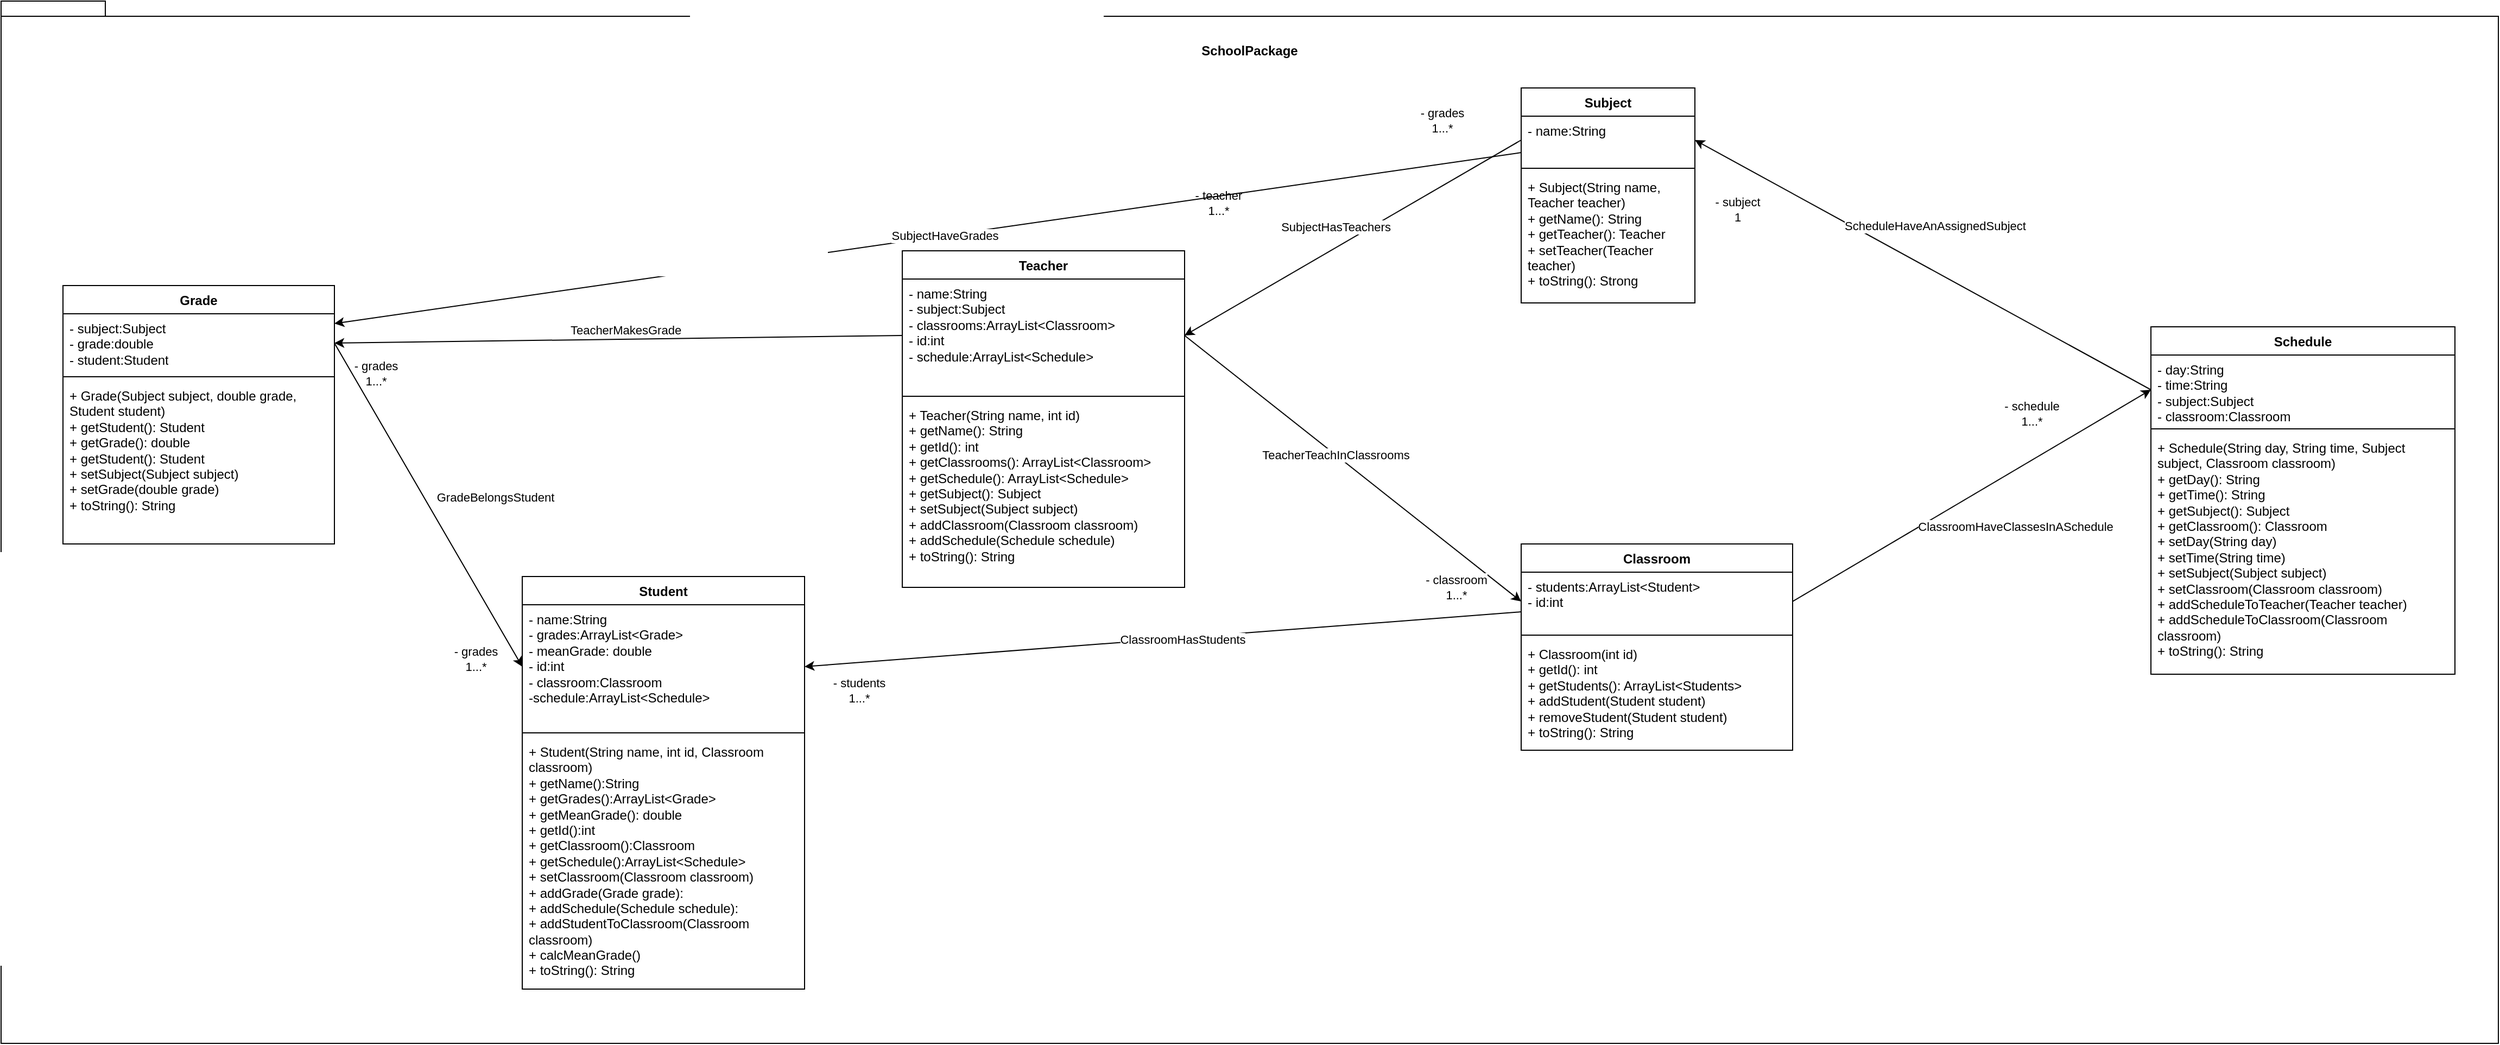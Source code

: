 <mxfile>
    <diagram name="Página-1" id="LkZ_BvBzG33LXQS2Zz2u">
        <mxGraphModel dx="4597" dy="4224" grid="1" gridSize="10" guides="1" tooltips="1" connect="1" arrows="1" fold="1" page="1" pageScale="1" pageWidth="827" pageHeight="1169" math="0" shadow="0">
            <root>
                <mxCell id="0"/>
                <mxCell id="1" parent="0"/>
                <mxCell id="WBmNxw1tUeBrfchPVIIG-1" value="SchoolPackage&lt;div&gt;&lt;br&gt;&lt;/div&gt;&lt;div&gt;&lt;br&gt;&lt;/div&gt;&lt;div&gt;&lt;br&gt;&lt;/div&gt;&lt;div&gt;&lt;br&gt;&lt;/div&gt;&lt;div&gt;&lt;br&gt;&lt;/div&gt;&lt;div&gt;&lt;br&gt;&lt;/div&gt;&lt;div&gt;&lt;br&gt;&lt;/div&gt;&lt;div&gt;&lt;br&gt;&lt;/div&gt;&lt;div&gt;&lt;br&gt;&lt;/div&gt;&lt;div&gt;&lt;br&gt;&lt;/div&gt;&lt;div&gt;&lt;br&gt;&lt;/div&gt;&lt;div&gt;&lt;br&gt;&lt;/div&gt;&lt;div&gt;&lt;br&gt;&lt;/div&gt;&lt;div&gt;&lt;br&gt;&lt;/div&gt;&lt;div&gt;&lt;br&gt;&lt;/div&gt;&lt;div&gt;&lt;br&gt;&lt;/div&gt;&lt;div&gt;&lt;br&gt;&lt;/div&gt;&lt;div&gt;&lt;br&gt;&lt;/div&gt;&lt;div&gt;&lt;br&gt;&lt;/div&gt;&lt;div&gt;&lt;br&gt;&lt;/div&gt;&lt;div&gt;&lt;br&gt;&lt;/div&gt;&lt;div&gt;&lt;br&gt;&lt;/div&gt;&lt;div&gt;&lt;br&gt;&lt;/div&gt;&lt;div&gt;&lt;br&gt;&lt;/div&gt;&lt;div&gt;&lt;br&gt;&lt;/div&gt;&lt;div&gt;&lt;br&gt;&lt;/div&gt;&lt;div&gt;&lt;br&gt;&lt;/div&gt;&lt;div&gt;&lt;br&gt;&lt;/div&gt;&lt;div&gt;&lt;br&gt;&lt;/div&gt;&lt;div&gt;&lt;br&gt;&lt;/div&gt;&lt;div&gt;&lt;br&gt;&lt;/div&gt;&lt;div&gt;&lt;br&gt;&lt;/div&gt;&lt;div&gt;&lt;br&gt;&lt;/div&gt;&lt;div&gt;&lt;br&gt;&lt;/div&gt;&lt;div&gt;&lt;br&gt;&lt;/div&gt;&lt;div&gt;&lt;br&gt;&lt;/div&gt;&lt;div&gt;&lt;br&gt;&lt;/div&gt;&lt;div&gt;&lt;br&gt;&lt;/div&gt;&lt;div&gt;&lt;br&gt;&lt;/div&gt;&lt;div&gt;&lt;br&gt;&lt;/div&gt;&lt;div&gt;&lt;br&gt;&lt;/div&gt;&lt;div&gt;&lt;br&gt;&lt;/div&gt;&lt;div&gt;&lt;br&gt;&lt;/div&gt;&lt;div&gt;&lt;br&gt;&lt;/div&gt;&lt;div&gt;&lt;br&gt;&lt;/div&gt;&lt;div&gt;&lt;br&gt;&lt;/div&gt;&lt;div&gt;&lt;br&gt;&lt;/div&gt;&lt;div&gt;&lt;br&gt;&lt;/div&gt;&lt;div&gt;&lt;br&gt;&lt;/div&gt;&lt;div&gt;&lt;br&gt;&lt;/div&gt;&lt;div&gt;&lt;br&gt;&lt;/div&gt;&lt;div&gt;&lt;br&gt;&lt;/div&gt;&lt;div&gt;&lt;br&gt;&lt;/div&gt;&lt;div&gt;&lt;br&gt;&lt;/div&gt;&lt;div&gt;&lt;br&gt;&lt;/div&gt;&lt;div&gt;&lt;br&gt;&lt;/div&gt;&lt;div&gt;&lt;br&gt;&lt;/div&gt;&lt;div&gt;&lt;br&gt;&lt;/div&gt;&lt;div&gt;&lt;br&gt;&lt;/div&gt;&lt;div&gt;&lt;br&gt;&lt;/div&gt;&lt;div&gt;&lt;br&gt;&lt;/div&gt;" style="shape=folder;fontStyle=1;spacingTop=10;tabWidth=40;tabHeight=14;tabPosition=left;html=1;whiteSpace=wrap;" parent="1" vertex="1">
                    <mxGeometry x="-736" y="-1065" width="2300" height="960" as="geometry"/>
                </mxCell>
                <mxCell id="WBmNxw1tUeBrfchPVIIG-2" value="Classroom" style="swimlane;fontStyle=1;align=center;verticalAlign=top;childLayout=stackLayout;horizontal=1;startSize=26;horizontalStack=0;resizeParent=1;resizeParentMax=0;resizeLast=0;collapsible=1;marginBottom=0;whiteSpace=wrap;html=1;" parent="1" vertex="1">
                    <mxGeometry x="664" y="-565" width="250" height="190" as="geometry"/>
                </mxCell>
                <mxCell id="WBmNxw1tUeBrfchPVIIG-3" value="&lt;div&gt;- students:ArrayList&amp;lt;Student&amp;gt;&lt;/div&gt;&lt;div&gt;- id:int&lt;/div&gt;" style="text;strokeColor=none;fillColor=none;align=left;verticalAlign=top;spacingLeft=4;spacingRight=4;overflow=hidden;rotatable=0;points=[[0,0.5],[1,0.5]];portConstraint=eastwest;whiteSpace=wrap;html=1;" parent="WBmNxw1tUeBrfchPVIIG-2" vertex="1">
                    <mxGeometry y="26" width="250" height="54" as="geometry"/>
                </mxCell>
                <mxCell id="WBmNxw1tUeBrfchPVIIG-4" value="" style="line;strokeWidth=1;fillColor=none;align=left;verticalAlign=middle;spacingTop=-1;spacingLeft=3;spacingRight=3;rotatable=0;labelPosition=right;points=[];portConstraint=eastwest;strokeColor=inherit;" parent="WBmNxw1tUeBrfchPVIIG-2" vertex="1">
                    <mxGeometry y="80" width="250" height="8" as="geometry"/>
                </mxCell>
                <mxCell id="WBmNxw1tUeBrfchPVIIG-5" value="&lt;div&gt;+ Classroom(int id)&lt;/div&gt;&lt;div&gt;+ getId(): int&lt;/div&gt;&lt;div&gt;+ getStudents(): ArrayList&amp;lt;Students&amp;gt;&lt;/div&gt;&lt;div&gt;+ addStudent(Student student)&lt;/div&gt;&lt;div&gt;+ removeStudent(Student student)&lt;/div&gt;&lt;div&gt;+ toString(): String&lt;/div&gt;" style="text;strokeColor=none;fillColor=none;align=left;verticalAlign=top;spacingLeft=4;spacingRight=4;overflow=hidden;rotatable=0;points=[[0,0.5],[1,0.5]];portConstraint=eastwest;whiteSpace=wrap;html=1;" parent="WBmNxw1tUeBrfchPVIIG-2" vertex="1">
                    <mxGeometry y="88" width="250" height="102" as="geometry"/>
                </mxCell>
                <mxCell id="WBmNxw1tUeBrfchPVIIG-6" value="Subject" style="swimlane;fontStyle=1;align=center;verticalAlign=top;childLayout=stackLayout;horizontal=1;startSize=26;horizontalStack=0;resizeParent=1;resizeParentMax=0;resizeLast=0;collapsible=1;marginBottom=0;whiteSpace=wrap;html=1;" parent="1" vertex="1">
                    <mxGeometry x="664" y="-985" width="160" height="198" as="geometry"/>
                </mxCell>
                <mxCell id="WBmNxw1tUeBrfchPVIIG-7" value="&lt;div&gt;- name:String&lt;/div&gt;" style="text;strokeColor=none;fillColor=none;align=left;verticalAlign=top;spacingLeft=4;spacingRight=4;overflow=hidden;rotatable=0;points=[[0,0.5],[1,0.5]];portConstraint=eastwest;whiteSpace=wrap;html=1;" parent="WBmNxw1tUeBrfchPVIIG-6" vertex="1">
                    <mxGeometry y="26" width="160" height="44" as="geometry"/>
                </mxCell>
                <mxCell id="WBmNxw1tUeBrfchPVIIG-8" value="" style="line;strokeWidth=1;fillColor=none;align=left;verticalAlign=middle;spacingTop=-1;spacingLeft=3;spacingRight=3;rotatable=0;labelPosition=right;points=[];portConstraint=eastwest;strokeColor=inherit;" parent="WBmNxw1tUeBrfchPVIIG-6" vertex="1">
                    <mxGeometry y="70" width="160" height="8" as="geometry"/>
                </mxCell>
                <mxCell id="WBmNxw1tUeBrfchPVIIG-9" value="&lt;div&gt;+ Subject(String name, Teacher teacher)&lt;/div&gt;&lt;div&gt;+ getName(): String&lt;/div&gt;&lt;div&gt;+ getTeacher(): Teacher&lt;/div&gt;&lt;div&gt;+ setTeacher(Teacher teacher)&lt;/div&gt;&lt;div&gt;+ toString(): Strong&lt;/div&gt;" style="text;strokeColor=none;fillColor=none;align=left;verticalAlign=top;spacingLeft=4;spacingRight=4;overflow=hidden;rotatable=0;points=[[0,0.5],[1,0.5]];portConstraint=eastwest;whiteSpace=wrap;html=1;" parent="WBmNxw1tUeBrfchPVIIG-6" vertex="1">
                    <mxGeometry y="78" width="160" height="120" as="geometry"/>
                </mxCell>
                <mxCell id="WBmNxw1tUeBrfchPVIIG-10" value="Schedule" style="swimlane;fontStyle=1;align=center;verticalAlign=top;childLayout=stackLayout;horizontal=1;startSize=26;horizontalStack=0;resizeParent=1;resizeParentMax=0;resizeLast=0;collapsible=1;marginBottom=0;whiteSpace=wrap;html=1;" parent="1" vertex="1">
                    <mxGeometry x="1244" y="-765" width="280" height="320" as="geometry"/>
                </mxCell>
                <mxCell id="WBmNxw1tUeBrfchPVIIG-11" value="&lt;div&gt;- day:String&lt;/div&gt;&lt;div&gt;- time:String&lt;/div&gt;&lt;div&gt;- subject:Subject&lt;/div&gt;&lt;div&gt;- classroom:Classroom&lt;/div&gt;" style="text;strokeColor=none;fillColor=none;align=left;verticalAlign=top;spacingLeft=4;spacingRight=4;overflow=hidden;rotatable=0;points=[[0,0.5],[1,0.5]];portConstraint=eastwest;whiteSpace=wrap;html=1;" parent="WBmNxw1tUeBrfchPVIIG-10" vertex="1">
                    <mxGeometry y="26" width="280" height="64" as="geometry"/>
                </mxCell>
                <mxCell id="WBmNxw1tUeBrfchPVIIG-12" value="" style="line;strokeWidth=1;fillColor=none;align=left;verticalAlign=middle;spacingTop=-1;spacingLeft=3;spacingRight=3;rotatable=0;labelPosition=right;points=[];portConstraint=eastwest;strokeColor=inherit;" parent="WBmNxw1tUeBrfchPVIIG-10" vertex="1">
                    <mxGeometry y="90" width="280" height="8" as="geometry"/>
                </mxCell>
                <mxCell id="WBmNxw1tUeBrfchPVIIG-13" value="&lt;div&gt;+ Schedule(String day, String time, Subject subject, Classroom classroom)&lt;/div&gt;&lt;div&gt;+ getDay(): String&lt;/div&gt;&lt;div&gt;+ getTime(): String&lt;/div&gt;&lt;div&gt;+ getSubject(): Subject&lt;/div&gt;&lt;div&gt;+ getClassroom(): Classroom&lt;/div&gt;&lt;div&gt;+ setDay(String day)&lt;/div&gt;&lt;div&gt;+ setTime(String time)&lt;/div&gt;&lt;div&gt;+ setSubject(Subject subject)&lt;/div&gt;&lt;div&gt;+ setClassroom(Classroom classroom)&lt;/div&gt;&lt;div&gt;+ addScheduleToTeacher(Teacher teacher)&lt;/div&gt;&lt;div&gt;+ addScheduleToClassroom(Classroom classroom)&lt;/div&gt;&lt;div&gt;+ toString(): String&lt;/div&gt;" style="text;strokeColor=none;fillColor=none;align=left;verticalAlign=top;spacingLeft=4;spacingRight=4;overflow=hidden;rotatable=0;points=[[0,0.5],[1,0.5]];portConstraint=eastwest;whiteSpace=wrap;html=1;" parent="WBmNxw1tUeBrfchPVIIG-10" vertex="1">
                    <mxGeometry y="98" width="280" height="222" as="geometry"/>
                </mxCell>
                <mxCell id="WBmNxw1tUeBrfchPVIIG-14" value="Grade" style="swimlane;fontStyle=1;align=center;verticalAlign=top;childLayout=stackLayout;horizontal=1;startSize=26;horizontalStack=0;resizeParent=1;resizeParentMax=0;resizeLast=0;collapsible=1;marginBottom=0;whiteSpace=wrap;html=1;" parent="1" vertex="1">
                    <mxGeometry x="-679" y="-803" width="250" height="238" as="geometry"/>
                </mxCell>
                <mxCell id="WBmNxw1tUeBrfchPVIIG-15" value="&lt;div&gt;- subject:Subject&lt;/div&gt;&lt;div&gt;- grade:double&lt;/div&gt;&lt;div&gt;- student:Student&lt;/div&gt;" style="text;strokeColor=none;fillColor=none;align=left;verticalAlign=top;spacingLeft=4;spacingRight=4;overflow=hidden;rotatable=0;points=[[0,0.5],[1,0.5]];portConstraint=eastwest;whiteSpace=wrap;html=1;" parent="WBmNxw1tUeBrfchPVIIG-14" vertex="1">
                    <mxGeometry y="26" width="250" height="54" as="geometry"/>
                </mxCell>
                <mxCell id="WBmNxw1tUeBrfchPVIIG-16" value="" style="line;strokeWidth=1;fillColor=none;align=left;verticalAlign=middle;spacingTop=-1;spacingLeft=3;spacingRight=3;rotatable=0;labelPosition=right;points=[];portConstraint=eastwest;strokeColor=inherit;" parent="WBmNxw1tUeBrfchPVIIG-14" vertex="1">
                    <mxGeometry y="80" width="250" height="8" as="geometry"/>
                </mxCell>
                <mxCell id="WBmNxw1tUeBrfchPVIIG-17" value="&lt;div&gt;+ Grade(Subject subject, double grade, Student student)&lt;/div&gt;&lt;div&gt;+ getStudent(): Student&lt;/div&gt;&lt;div&gt;+ getGrade(): double&lt;/div&gt;&lt;div&gt;+ getStudent(): Student&lt;/div&gt;&lt;div&gt;+ setSubject(Subject subject)&lt;/div&gt;&lt;div&gt;+ setGrade(double grade)&lt;/div&gt;&lt;div&gt;+ toString(): String&lt;/div&gt;" style="text;strokeColor=none;fillColor=none;align=left;verticalAlign=top;spacingLeft=4;spacingRight=4;overflow=hidden;rotatable=0;points=[[0,0.5],[1,0.5]];portConstraint=eastwest;whiteSpace=wrap;html=1;" parent="WBmNxw1tUeBrfchPVIIG-14" vertex="1">
                    <mxGeometry y="88" width="250" height="150" as="geometry"/>
                </mxCell>
                <mxCell id="WBmNxw1tUeBrfchPVIIG-18" value="Teacher" style="swimlane;fontStyle=1;align=center;verticalAlign=top;childLayout=stackLayout;horizontal=1;startSize=26;horizontalStack=0;resizeParent=1;resizeParentMax=0;resizeLast=0;collapsible=1;marginBottom=0;whiteSpace=wrap;html=1;" parent="1" vertex="1">
                    <mxGeometry x="94" y="-835" width="260" height="310" as="geometry"/>
                </mxCell>
                <mxCell id="WBmNxw1tUeBrfchPVIIG-19" value="&lt;div&gt;- name:String&lt;/div&gt;&lt;div&gt;- subject:Subject&lt;/div&gt;&lt;div&gt;- classrooms:ArrayList&amp;lt;Classroom&amp;gt;&lt;/div&gt;&lt;div&gt;- id:int&lt;/div&gt;&lt;div&gt;- schedule:ArrayList&amp;lt;Schedule&amp;gt;&lt;/div&gt;" style="text;strokeColor=none;fillColor=none;align=left;verticalAlign=top;spacingLeft=4;spacingRight=4;overflow=hidden;rotatable=0;points=[[0,0.5],[1,0.5]];portConstraint=eastwest;whiteSpace=wrap;html=1;" parent="WBmNxw1tUeBrfchPVIIG-18" vertex="1">
                    <mxGeometry y="26" width="260" height="104" as="geometry"/>
                </mxCell>
                <mxCell id="WBmNxw1tUeBrfchPVIIG-20" value="" style="line;strokeWidth=1;fillColor=none;align=left;verticalAlign=middle;spacingTop=-1;spacingLeft=3;spacingRight=3;rotatable=0;labelPosition=right;points=[];portConstraint=eastwest;strokeColor=inherit;" parent="WBmNxw1tUeBrfchPVIIG-18" vertex="1">
                    <mxGeometry y="130" width="260" height="8" as="geometry"/>
                </mxCell>
                <mxCell id="WBmNxw1tUeBrfchPVIIG-21" value="&lt;div&gt;+ Teacher(String name, int id)&lt;/div&gt;&lt;div&gt;+ getName(): String&lt;/div&gt;&lt;div&gt;+ getId(): int&lt;/div&gt;&lt;div&gt;+ getClassrooms(): ArrayList&amp;lt;Classroom&amp;gt;&lt;/div&gt;&lt;div&gt;+ getSchedule(): ArrayList&amp;lt;Schedule&amp;gt;&lt;/div&gt;&lt;div&gt;+ getSubject(): Subject&lt;/div&gt;&lt;div&gt;+ setSubject(Subject subject)&lt;/div&gt;&lt;div&gt;+ addClassroom(Classroom classroom)&lt;/div&gt;&lt;div&gt;+ addSchedule(Schedule schedule)&lt;/div&gt;&lt;div&gt;+ toString(): String&lt;/div&gt;" style="text;strokeColor=none;fillColor=none;align=left;verticalAlign=top;spacingLeft=4;spacingRight=4;overflow=hidden;rotatable=0;points=[[0,0.5],[1,0.5]];portConstraint=eastwest;whiteSpace=wrap;html=1;" parent="WBmNxw1tUeBrfchPVIIG-18" vertex="1">
                    <mxGeometry y="138" width="260" height="172" as="geometry"/>
                </mxCell>
                <mxCell id="WBmNxw1tUeBrfchPVIIG-22" value="Student" style="swimlane;fontStyle=1;align=center;verticalAlign=top;childLayout=stackLayout;horizontal=1;startSize=26;horizontalStack=0;resizeParent=1;resizeParentMax=0;resizeLast=0;collapsible=1;marginBottom=0;whiteSpace=wrap;html=1;" parent="1" vertex="1">
                    <mxGeometry x="-256" y="-535" width="260" height="380" as="geometry"/>
                </mxCell>
                <mxCell id="WBmNxw1tUeBrfchPVIIG-23" value="&lt;div&gt;- name:String&lt;/div&gt;&lt;div&gt;- grades:ArrayList&amp;lt;Grade&amp;gt;&lt;/div&gt;&lt;div&gt;- meanGrade: double&lt;/div&gt;&lt;div&gt;- id:int&lt;/div&gt;&lt;div&gt;- classroom:Classroom&lt;/div&gt;&lt;div&gt;-schedule:ArrayList&amp;lt;Schedule&amp;gt;&lt;/div&gt;" style="text;strokeColor=none;fillColor=none;align=left;verticalAlign=top;spacingLeft=4;spacingRight=4;overflow=hidden;rotatable=0;points=[[0,0.5],[1,0.5]];portConstraint=eastwest;whiteSpace=wrap;html=1;" parent="WBmNxw1tUeBrfchPVIIG-22" vertex="1">
                    <mxGeometry y="26" width="260" height="114" as="geometry"/>
                </mxCell>
                <mxCell id="WBmNxw1tUeBrfchPVIIG-24" value="" style="line;strokeWidth=1;fillColor=none;align=left;verticalAlign=middle;spacingTop=-1;spacingLeft=3;spacingRight=3;rotatable=0;labelPosition=right;points=[];portConstraint=eastwest;strokeColor=inherit;" parent="WBmNxw1tUeBrfchPVIIG-22" vertex="1">
                    <mxGeometry y="140" width="260" height="8" as="geometry"/>
                </mxCell>
                <mxCell id="WBmNxw1tUeBrfchPVIIG-25" value="&lt;div&gt;+ Student(String name, int id, Classroom classroom)&lt;/div&gt;&lt;div&gt;+ getName():String&lt;/div&gt;&lt;div&gt;+ getGrades():ArrayList&amp;lt;Grade&amp;gt;&lt;/div&gt;&lt;div&gt;+ getMeanGrade(): double&lt;/div&gt;&lt;div&gt;+ getId():int&lt;/div&gt;&lt;div&gt;+ getClassroom():Classroom&lt;/div&gt;&lt;div&gt;+ getSchedule():ArrayList&amp;lt;Schedule&amp;gt;&lt;/div&gt;&lt;div&gt;+ setClassroom(Classroom classroom)&lt;/div&gt;&lt;div&gt;+ addGrade(Grade grade):&lt;/div&gt;&lt;div&gt;+ addSchedule(Schedule schedule):&lt;/div&gt;&lt;div&gt;+ addStudentToClassroom(Classroom classroom)&lt;/div&gt;&lt;div&gt;+ calcMeanGrade()&lt;/div&gt;&lt;div&gt;+ toString(): String&lt;/div&gt;" style="text;strokeColor=none;fillColor=none;align=left;verticalAlign=top;spacingLeft=4;spacingRight=4;overflow=hidden;rotatable=0;points=[[0,0.5],[1,0.5]];portConstraint=eastwest;whiteSpace=wrap;html=1;" parent="WBmNxw1tUeBrfchPVIIG-22" vertex="1">
                    <mxGeometry y="148" width="260" height="232" as="geometry"/>
                </mxCell>
                <mxCell id="2" style="edgeStyle=none;html=1;entryX=1;entryY=0.5;entryDx=0;entryDy=0;exitX=0;exitY=0.5;exitDx=0;exitDy=0;" edge="1" parent="1" source="WBmNxw1tUeBrfchPVIIG-7" target="WBmNxw1tUeBrfchPVIIG-19">
                    <mxGeometry relative="1" as="geometry"/>
                </mxCell>
                <mxCell id="3" value="SubjectHasTeachers" style="edgeLabel;html=1;align=center;verticalAlign=middle;resizable=0;points=[];" vertex="1" connectable="0" parent="2">
                    <mxGeometry x="0.105" relative="1" as="geometry">
                        <mxPoint y="-20" as="offset"/>
                    </mxGeometry>
                </mxCell>
                <mxCell id="4" value="- teacher&lt;br&gt;1...*" style="edgeLabel;html=1;align=center;verticalAlign=middle;resizable=0;points=[];" vertex="1" connectable="0" parent="2">
                    <mxGeometry x="-0.731" relative="1" as="geometry">
                        <mxPoint x="-238" y="34" as="offset"/>
                    </mxGeometry>
                </mxCell>
                <mxCell id="7" style="edgeStyle=none;html=1;entryX=0;entryY=0.5;entryDx=0;entryDy=0;exitX=1;exitY=0.5;exitDx=0;exitDy=0;" edge="1" parent="1" source="WBmNxw1tUeBrfchPVIIG-3" target="WBmNxw1tUeBrfchPVIIG-11">
                    <mxGeometry relative="1" as="geometry"/>
                </mxCell>
                <mxCell id="8" value="ClassroomHaveClassesInASchedule" style="edgeLabel;html=1;align=center;verticalAlign=middle;resizable=0;points=[];" vertex="1" connectable="0" parent="7">
                    <mxGeometry x="0.103" y="3" relative="1" as="geometry">
                        <mxPoint x="24" y="41" as="offset"/>
                    </mxGeometry>
                </mxCell>
                <mxCell id="9" value="- schedule&lt;br&gt;1...*" style="edgeLabel;html=1;align=center;verticalAlign=middle;resizable=0;points=[];" vertex="1" connectable="0" parent="7">
                    <mxGeometry x="-0.86" y="3" relative="1" as="geometry">
                        <mxPoint x="198" y="-157" as="offset"/>
                    </mxGeometry>
                </mxCell>
                <mxCell id="11" style="edgeStyle=none;html=1;entryX=1;entryY=0.5;entryDx=0;entryDy=0;exitX=0;exitY=0.5;exitDx=0;exitDy=0;" edge="1" parent="1" source="WBmNxw1tUeBrfchPVIIG-11" target="WBmNxw1tUeBrfchPVIIG-7">
                    <mxGeometry relative="1" as="geometry"/>
                </mxCell>
                <mxCell id="12" value="ScheduleHaveAnAssignedSubject" style="edgeLabel;html=1;align=center;verticalAlign=middle;resizable=0;points=[];" vertex="1" connectable="0" parent="11">
                    <mxGeometry x="0.174" relative="1" as="geometry">
                        <mxPoint x="47" y="-16" as="offset"/>
                    </mxGeometry>
                </mxCell>
                <mxCell id="13" value="- subject&lt;br&gt;1" style="edgeLabel;html=1;align=center;verticalAlign=middle;resizable=0;points=[];" vertex="1" connectable="0" parent="11">
                    <mxGeometry x="-0.827" y="4" relative="1" as="geometry">
                        <mxPoint x="-343" y="-150" as="offset"/>
                    </mxGeometry>
                </mxCell>
                <mxCell id="16" style="edgeStyle=none;html=1;entryX=0;entryY=0.5;entryDx=0;entryDy=0;exitX=1;exitY=0.5;exitDx=0;exitDy=0;" edge="1" parent="1" source="WBmNxw1tUeBrfchPVIIG-19" target="WBmNxw1tUeBrfchPVIIG-3">
                    <mxGeometry relative="1" as="geometry"/>
                </mxCell>
                <mxCell id="17" value="TeacherTeachInClassrooms" style="edgeLabel;html=1;align=center;verticalAlign=middle;resizable=0;points=[];" vertex="1" connectable="0" parent="16">
                    <mxGeometry x="-0.103" relative="1" as="geometry">
                        <mxPoint as="offset"/>
                    </mxGeometry>
                </mxCell>
                <mxCell id="18" value="- classroom&lt;br&gt;1...*" style="edgeLabel;html=1;align=center;verticalAlign=middle;resizable=0;points=[];" vertex="1" connectable="0" parent="16">
                    <mxGeometry x="-0.885" y="-2" relative="1" as="geometry">
                        <mxPoint x="233" y="216" as="offset"/>
                    </mxGeometry>
                </mxCell>
                <mxCell id="20" style="edgeStyle=none;html=1;entryX=1;entryY=0.5;entryDx=0;entryDy=0;" edge="1" parent="1" source="WBmNxw1tUeBrfchPVIIG-3" target="WBmNxw1tUeBrfchPVIIG-23">
                    <mxGeometry relative="1" as="geometry"/>
                </mxCell>
                <mxCell id="21" value="ClassroomHasStudents" style="edgeLabel;html=1;align=center;verticalAlign=middle;resizable=0;points=[];" vertex="1" connectable="0" parent="20">
                    <mxGeometry x="-0.055" y="2" relative="1" as="geometry">
                        <mxPoint y="-1" as="offset"/>
                    </mxGeometry>
                </mxCell>
                <mxCell id="23" value="- students&lt;br&gt;1...*" style="edgeLabel;html=1;align=center;verticalAlign=middle;resizable=0;points=[];" vertex="1" connectable="0" parent="20">
                    <mxGeometry x="0.907" y="-2" relative="1" as="geometry">
                        <mxPoint x="19" y="26" as="offset"/>
                    </mxGeometry>
                </mxCell>
                <mxCell id="24" style="edgeStyle=none;html=1;entryX=1;entryY=0.5;entryDx=0;entryDy=0;exitX=0;exitY=0.5;exitDx=0;exitDy=0;" edge="1" parent="1" source="WBmNxw1tUeBrfchPVIIG-19" target="WBmNxw1tUeBrfchPVIIG-15">
                    <mxGeometry relative="1" as="geometry"/>
                </mxCell>
                <mxCell id="25" value="TeacherMakesGrade" style="edgeLabel;html=1;align=center;verticalAlign=middle;resizable=0;points=[];" vertex="1" connectable="0" parent="24">
                    <mxGeometry x="0.156" y="-1" relative="1" as="geometry">
                        <mxPoint x="47" y="-8" as="offset"/>
                    </mxGeometry>
                </mxCell>
                <mxCell id="26" value="- grades&lt;br&gt;1...*" style="edgeLabel;html=1;align=center;verticalAlign=middle;resizable=0;points=[];" vertex="1" connectable="0" parent="24">
                    <mxGeometry x="0.882" relative="1" as="geometry">
                        <mxPoint x="7" y="28" as="offset"/>
                    </mxGeometry>
                </mxCell>
                <mxCell id="27" style="edgeStyle=none;html=1;" edge="1" parent="1" source="WBmNxw1tUeBrfchPVIIG-7" target="WBmNxw1tUeBrfchPVIIG-15">
                    <mxGeometry relative="1" as="geometry"/>
                </mxCell>
                <mxCell id="28" value="SubjectHaveGrades" style="edgeLabel;html=1;align=center;verticalAlign=middle;resizable=0;points=[];" vertex="1" connectable="0" parent="27">
                    <mxGeometry x="-0.027" relative="1" as="geometry">
                        <mxPoint as="offset"/>
                    </mxGeometry>
                </mxCell>
                <mxCell id="29" value="- grades&lt;br&gt;1...*" style="edgeLabel;html=1;align=center;verticalAlign=middle;resizable=0;points=[];" vertex="1" connectable="0" parent="27">
                    <mxGeometry x="-0.886" y="-2" relative="1" as="geometry">
                        <mxPoint x="-11" y="-37" as="offset"/>
                    </mxGeometry>
                </mxCell>
                <mxCell id="30" style="edgeStyle=none;html=1;entryX=0;entryY=0.5;entryDx=0;entryDy=0;exitX=1;exitY=0.5;exitDx=0;exitDy=0;" edge="1" parent="1" source="WBmNxw1tUeBrfchPVIIG-15" target="WBmNxw1tUeBrfchPVIIG-23">
                    <mxGeometry relative="1" as="geometry">
                        <mxPoint x="-506" y="-932" as="sourcePoint"/>
                    </mxGeometry>
                </mxCell>
                <mxCell id="31" value="GradeBelongsStudent" style="edgeLabel;html=1;align=center;verticalAlign=middle;resizable=0;points=[];" vertex="1" connectable="0" parent="30">
                    <mxGeometry x="-0.162" y="-5" relative="1" as="geometry">
                        <mxPoint x="80" y="14" as="offset"/>
                    </mxGeometry>
                </mxCell>
                <mxCell id="33" value="- grades&lt;br&gt;1...*" style="edgeLabel;html=1;align=center;verticalAlign=middle;resizable=0;points=[];" vertex="1" connectable="0" parent="30">
                    <mxGeometry x="0.823" y="2" relative="1" as="geometry">
                        <mxPoint x="-30" y="20" as="offset"/>
                    </mxGeometry>
                </mxCell>
            </root>
        </mxGraphModel>
    </diagram>
</mxfile>